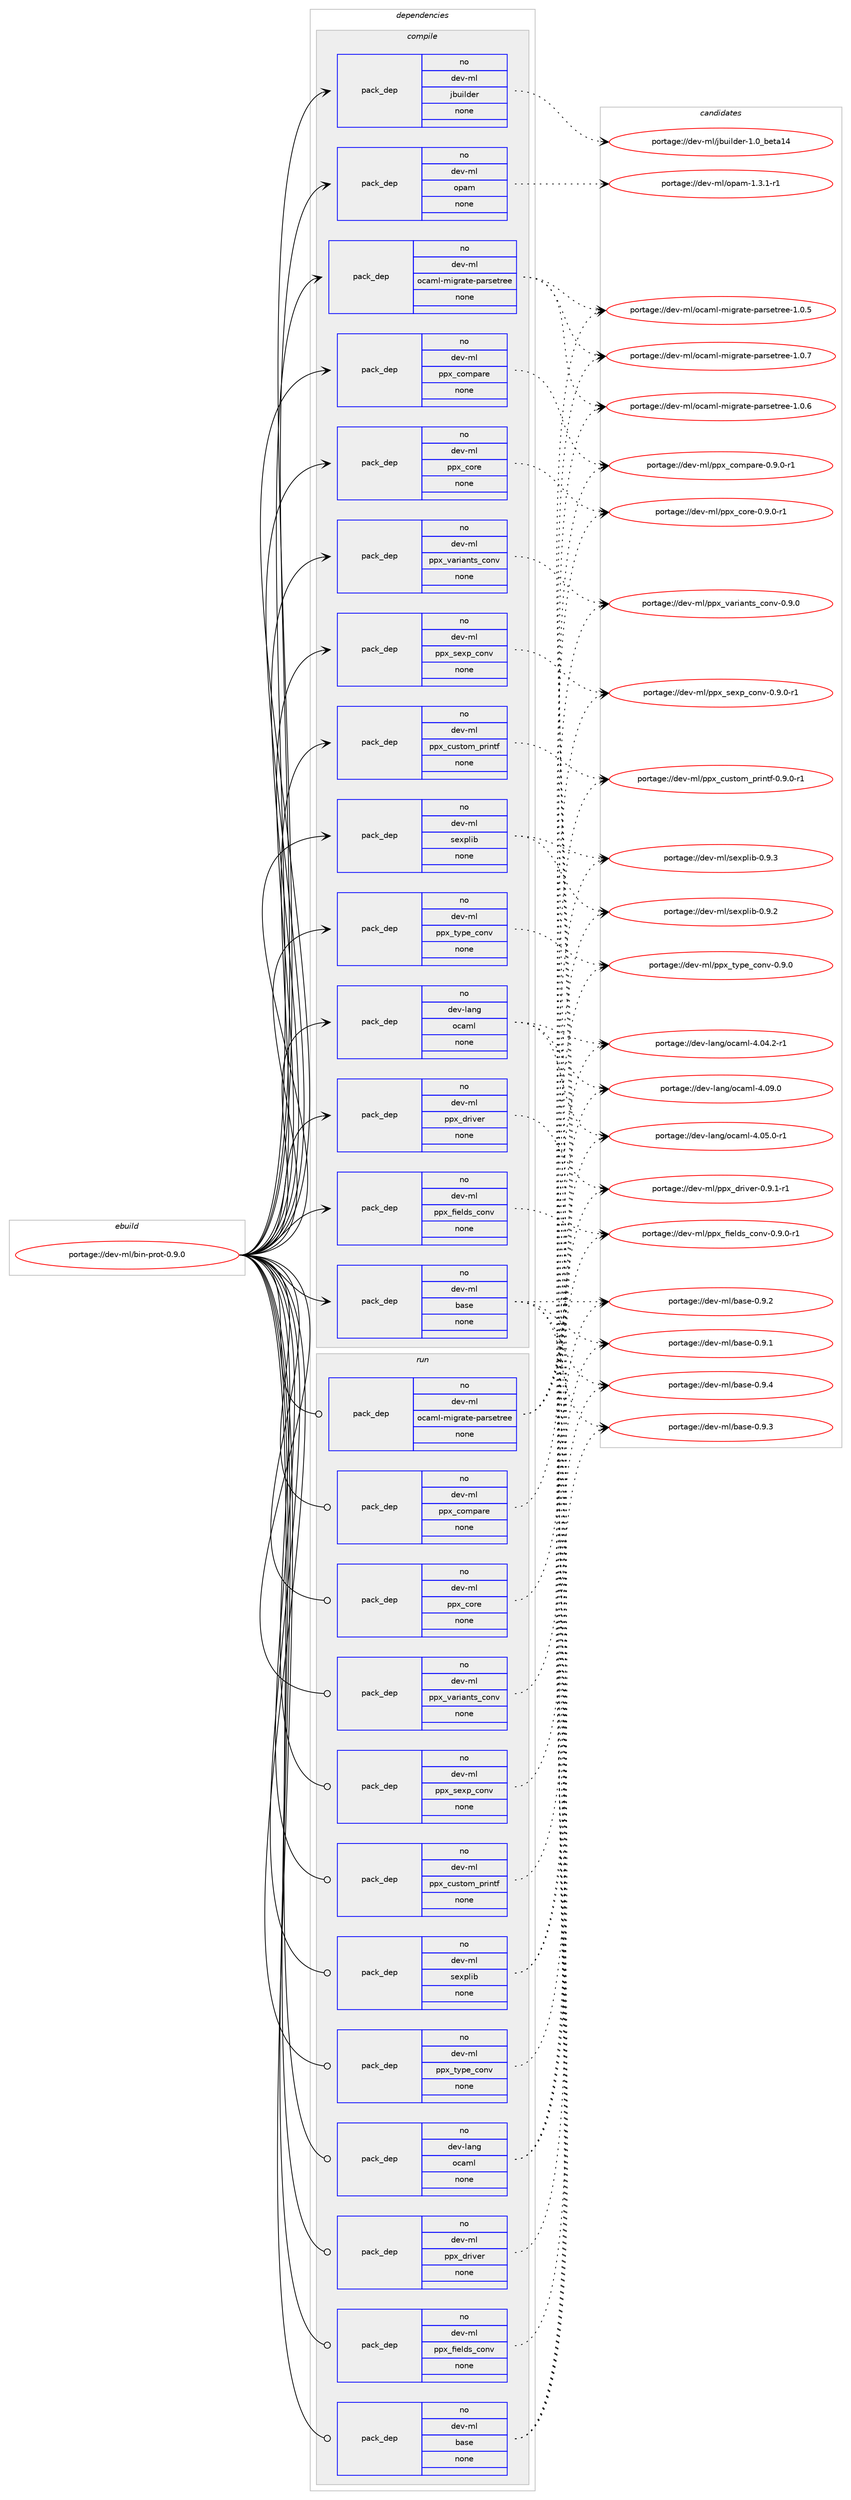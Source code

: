 digraph prolog {

# *************
# Graph options
# *************

newrank=true;
concentrate=true;
compound=true;
graph [rankdir=LR,fontname=Helvetica,fontsize=10,ranksep=1.5];#, ranksep=2.5, nodesep=0.2];
edge  [arrowhead=vee];
node  [fontname=Helvetica,fontsize=10];

# **********
# The ebuild
# **********

subgraph cluster_leftcol {
color=gray;
label=<<i>ebuild</i>>;
id [label="portage://dev-ml/bin-prot-0.9.0", color=red, width=4, href="../dev-ml/bin-prot-0.9.0.svg"];
}

# ****************
# The dependencies
# ****************

subgraph cluster_midcol {
color=gray;
label=<<i>dependencies</i>>;
subgraph cluster_compile {
fillcolor="#eeeeee";
style=filled;
label=<<i>compile</i>>;
subgraph pack376501 {
dependency504704 [label=<<TABLE BORDER="0" CELLBORDER="1" CELLSPACING="0" CELLPADDING="4" WIDTH="220"><TR><TD ROWSPAN="6" CELLPADDING="30">pack_dep</TD></TR><TR><TD WIDTH="110">no</TD></TR><TR><TD>dev-lang</TD></TR><TR><TD>ocaml</TD></TR><TR><TD>none</TD></TR><TR><TD></TD></TR></TABLE>>, shape=none, color=blue];
}
id:e -> dependency504704:w [weight=20,style="solid",arrowhead="vee"];
subgraph pack376502 {
dependency504705 [label=<<TABLE BORDER="0" CELLBORDER="1" CELLSPACING="0" CELLPADDING="4" WIDTH="220"><TR><TD ROWSPAN="6" CELLPADDING="30">pack_dep</TD></TR><TR><TD WIDTH="110">no</TD></TR><TR><TD>dev-ml</TD></TR><TR><TD>base</TD></TR><TR><TD>none</TD></TR><TR><TD></TD></TR></TABLE>>, shape=none, color=blue];
}
id:e -> dependency504705:w [weight=20,style="solid",arrowhead="vee"];
subgraph pack376503 {
dependency504706 [label=<<TABLE BORDER="0" CELLBORDER="1" CELLSPACING="0" CELLPADDING="4" WIDTH="220"><TR><TD ROWSPAN="6" CELLPADDING="30">pack_dep</TD></TR><TR><TD WIDTH="110">no</TD></TR><TR><TD>dev-ml</TD></TR><TR><TD>jbuilder</TD></TR><TR><TD>none</TD></TR><TR><TD></TD></TR></TABLE>>, shape=none, color=blue];
}
id:e -> dependency504706:w [weight=20,style="solid",arrowhead="vee"];
subgraph pack376504 {
dependency504707 [label=<<TABLE BORDER="0" CELLBORDER="1" CELLSPACING="0" CELLPADDING="4" WIDTH="220"><TR><TD ROWSPAN="6" CELLPADDING="30">pack_dep</TD></TR><TR><TD WIDTH="110">no</TD></TR><TR><TD>dev-ml</TD></TR><TR><TD>ocaml-migrate-parsetree</TD></TR><TR><TD>none</TD></TR><TR><TD></TD></TR></TABLE>>, shape=none, color=blue];
}
id:e -> dependency504707:w [weight=20,style="solid",arrowhead="vee"];
subgraph pack376505 {
dependency504708 [label=<<TABLE BORDER="0" CELLBORDER="1" CELLSPACING="0" CELLPADDING="4" WIDTH="220"><TR><TD ROWSPAN="6" CELLPADDING="30">pack_dep</TD></TR><TR><TD WIDTH="110">no</TD></TR><TR><TD>dev-ml</TD></TR><TR><TD>opam</TD></TR><TR><TD>none</TD></TR><TR><TD></TD></TR></TABLE>>, shape=none, color=blue];
}
id:e -> dependency504708:w [weight=20,style="solid",arrowhead="vee"];
subgraph pack376506 {
dependency504709 [label=<<TABLE BORDER="0" CELLBORDER="1" CELLSPACING="0" CELLPADDING="4" WIDTH="220"><TR><TD ROWSPAN="6" CELLPADDING="30">pack_dep</TD></TR><TR><TD WIDTH="110">no</TD></TR><TR><TD>dev-ml</TD></TR><TR><TD>ppx_compare</TD></TR><TR><TD>none</TD></TR><TR><TD></TD></TR></TABLE>>, shape=none, color=blue];
}
id:e -> dependency504709:w [weight=20,style="solid",arrowhead="vee"];
subgraph pack376507 {
dependency504710 [label=<<TABLE BORDER="0" CELLBORDER="1" CELLSPACING="0" CELLPADDING="4" WIDTH="220"><TR><TD ROWSPAN="6" CELLPADDING="30">pack_dep</TD></TR><TR><TD WIDTH="110">no</TD></TR><TR><TD>dev-ml</TD></TR><TR><TD>ppx_core</TD></TR><TR><TD>none</TD></TR><TR><TD></TD></TR></TABLE>>, shape=none, color=blue];
}
id:e -> dependency504710:w [weight=20,style="solid",arrowhead="vee"];
subgraph pack376508 {
dependency504711 [label=<<TABLE BORDER="0" CELLBORDER="1" CELLSPACING="0" CELLPADDING="4" WIDTH="220"><TR><TD ROWSPAN="6" CELLPADDING="30">pack_dep</TD></TR><TR><TD WIDTH="110">no</TD></TR><TR><TD>dev-ml</TD></TR><TR><TD>ppx_custom_printf</TD></TR><TR><TD>none</TD></TR><TR><TD></TD></TR></TABLE>>, shape=none, color=blue];
}
id:e -> dependency504711:w [weight=20,style="solid",arrowhead="vee"];
subgraph pack376509 {
dependency504712 [label=<<TABLE BORDER="0" CELLBORDER="1" CELLSPACING="0" CELLPADDING="4" WIDTH="220"><TR><TD ROWSPAN="6" CELLPADDING="30">pack_dep</TD></TR><TR><TD WIDTH="110">no</TD></TR><TR><TD>dev-ml</TD></TR><TR><TD>ppx_driver</TD></TR><TR><TD>none</TD></TR><TR><TD></TD></TR></TABLE>>, shape=none, color=blue];
}
id:e -> dependency504712:w [weight=20,style="solid",arrowhead="vee"];
subgraph pack376510 {
dependency504713 [label=<<TABLE BORDER="0" CELLBORDER="1" CELLSPACING="0" CELLPADDING="4" WIDTH="220"><TR><TD ROWSPAN="6" CELLPADDING="30">pack_dep</TD></TR><TR><TD WIDTH="110">no</TD></TR><TR><TD>dev-ml</TD></TR><TR><TD>ppx_fields_conv</TD></TR><TR><TD>none</TD></TR><TR><TD></TD></TR></TABLE>>, shape=none, color=blue];
}
id:e -> dependency504713:w [weight=20,style="solid",arrowhead="vee"];
subgraph pack376511 {
dependency504714 [label=<<TABLE BORDER="0" CELLBORDER="1" CELLSPACING="0" CELLPADDING="4" WIDTH="220"><TR><TD ROWSPAN="6" CELLPADDING="30">pack_dep</TD></TR><TR><TD WIDTH="110">no</TD></TR><TR><TD>dev-ml</TD></TR><TR><TD>ppx_sexp_conv</TD></TR><TR><TD>none</TD></TR><TR><TD></TD></TR></TABLE>>, shape=none, color=blue];
}
id:e -> dependency504714:w [weight=20,style="solid",arrowhead="vee"];
subgraph pack376512 {
dependency504715 [label=<<TABLE BORDER="0" CELLBORDER="1" CELLSPACING="0" CELLPADDING="4" WIDTH="220"><TR><TD ROWSPAN="6" CELLPADDING="30">pack_dep</TD></TR><TR><TD WIDTH="110">no</TD></TR><TR><TD>dev-ml</TD></TR><TR><TD>ppx_type_conv</TD></TR><TR><TD>none</TD></TR><TR><TD></TD></TR></TABLE>>, shape=none, color=blue];
}
id:e -> dependency504715:w [weight=20,style="solid",arrowhead="vee"];
subgraph pack376513 {
dependency504716 [label=<<TABLE BORDER="0" CELLBORDER="1" CELLSPACING="0" CELLPADDING="4" WIDTH="220"><TR><TD ROWSPAN="6" CELLPADDING="30">pack_dep</TD></TR><TR><TD WIDTH="110">no</TD></TR><TR><TD>dev-ml</TD></TR><TR><TD>ppx_variants_conv</TD></TR><TR><TD>none</TD></TR><TR><TD></TD></TR></TABLE>>, shape=none, color=blue];
}
id:e -> dependency504716:w [weight=20,style="solid",arrowhead="vee"];
subgraph pack376514 {
dependency504717 [label=<<TABLE BORDER="0" CELLBORDER="1" CELLSPACING="0" CELLPADDING="4" WIDTH="220"><TR><TD ROWSPAN="6" CELLPADDING="30">pack_dep</TD></TR><TR><TD WIDTH="110">no</TD></TR><TR><TD>dev-ml</TD></TR><TR><TD>sexplib</TD></TR><TR><TD>none</TD></TR><TR><TD></TD></TR></TABLE>>, shape=none, color=blue];
}
id:e -> dependency504717:w [weight=20,style="solid",arrowhead="vee"];
}
subgraph cluster_compileandrun {
fillcolor="#eeeeee";
style=filled;
label=<<i>compile and run</i>>;
}
subgraph cluster_run {
fillcolor="#eeeeee";
style=filled;
label=<<i>run</i>>;
subgraph pack376515 {
dependency504718 [label=<<TABLE BORDER="0" CELLBORDER="1" CELLSPACING="0" CELLPADDING="4" WIDTH="220"><TR><TD ROWSPAN="6" CELLPADDING="30">pack_dep</TD></TR><TR><TD WIDTH="110">no</TD></TR><TR><TD>dev-lang</TD></TR><TR><TD>ocaml</TD></TR><TR><TD>none</TD></TR><TR><TD></TD></TR></TABLE>>, shape=none, color=blue];
}
id:e -> dependency504718:w [weight=20,style="solid",arrowhead="odot"];
subgraph pack376516 {
dependency504719 [label=<<TABLE BORDER="0" CELLBORDER="1" CELLSPACING="0" CELLPADDING="4" WIDTH="220"><TR><TD ROWSPAN="6" CELLPADDING="30">pack_dep</TD></TR><TR><TD WIDTH="110">no</TD></TR><TR><TD>dev-ml</TD></TR><TR><TD>base</TD></TR><TR><TD>none</TD></TR><TR><TD></TD></TR></TABLE>>, shape=none, color=blue];
}
id:e -> dependency504719:w [weight=20,style="solid",arrowhead="odot"];
subgraph pack376517 {
dependency504720 [label=<<TABLE BORDER="0" CELLBORDER="1" CELLSPACING="0" CELLPADDING="4" WIDTH="220"><TR><TD ROWSPAN="6" CELLPADDING="30">pack_dep</TD></TR><TR><TD WIDTH="110">no</TD></TR><TR><TD>dev-ml</TD></TR><TR><TD>ocaml-migrate-parsetree</TD></TR><TR><TD>none</TD></TR><TR><TD></TD></TR></TABLE>>, shape=none, color=blue];
}
id:e -> dependency504720:w [weight=20,style="solid",arrowhead="odot"];
subgraph pack376518 {
dependency504721 [label=<<TABLE BORDER="0" CELLBORDER="1" CELLSPACING="0" CELLPADDING="4" WIDTH="220"><TR><TD ROWSPAN="6" CELLPADDING="30">pack_dep</TD></TR><TR><TD WIDTH="110">no</TD></TR><TR><TD>dev-ml</TD></TR><TR><TD>ppx_compare</TD></TR><TR><TD>none</TD></TR><TR><TD></TD></TR></TABLE>>, shape=none, color=blue];
}
id:e -> dependency504721:w [weight=20,style="solid",arrowhead="odot"];
subgraph pack376519 {
dependency504722 [label=<<TABLE BORDER="0" CELLBORDER="1" CELLSPACING="0" CELLPADDING="4" WIDTH="220"><TR><TD ROWSPAN="6" CELLPADDING="30">pack_dep</TD></TR><TR><TD WIDTH="110">no</TD></TR><TR><TD>dev-ml</TD></TR><TR><TD>ppx_core</TD></TR><TR><TD>none</TD></TR><TR><TD></TD></TR></TABLE>>, shape=none, color=blue];
}
id:e -> dependency504722:w [weight=20,style="solid",arrowhead="odot"];
subgraph pack376520 {
dependency504723 [label=<<TABLE BORDER="0" CELLBORDER="1" CELLSPACING="0" CELLPADDING="4" WIDTH="220"><TR><TD ROWSPAN="6" CELLPADDING="30">pack_dep</TD></TR><TR><TD WIDTH="110">no</TD></TR><TR><TD>dev-ml</TD></TR><TR><TD>ppx_custom_printf</TD></TR><TR><TD>none</TD></TR><TR><TD></TD></TR></TABLE>>, shape=none, color=blue];
}
id:e -> dependency504723:w [weight=20,style="solid",arrowhead="odot"];
subgraph pack376521 {
dependency504724 [label=<<TABLE BORDER="0" CELLBORDER="1" CELLSPACING="0" CELLPADDING="4" WIDTH="220"><TR><TD ROWSPAN="6" CELLPADDING="30">pack_dep</TD></TR><TR><TD WIDTH="110">no</TD></TR><TR><TD>dev-ml</TD></TR><TR><TD>ppx_driver</TD></TR><TR><TD>none</TD></TR><TR><TD></TD></TR></TABLE>>, shape=none, color=blue];
}
id:e -> dependency504724:w [weight=20,style="solid",arrowhead="odot"];
subgraph pack376522 {
dependency504725 [label=<<TABLE BORDER="0" CELLBORDER="1" CELLSPACING="0" CELLPADDING="4" WIDTH="220"><TR><TD ROWSPAN="6" CELLPADDING="30">pack_dep</TD></TR><TR><TD WIDTH="110">no</TD></TR><TR><TD>dev-ml</TD></TR><TR><TD>ppx_fields_conv</TD></TR><TR><TD>none</TD></TR><TR><TD></TD></TR></TABLE>>, shape=none, color=blue];
}
id:e -> dependency504725:w [weight=20,style="solid",arrowhead="odot"];
subgraph pack376523 {
dependency504726 [label=<<TABLE BORDER="0" CELLBORDER="1" CELLSPACING="0" CELLPADDING="4" WIDTH="220"><TR><TD ROWSPAN="6" CELLPADDING="30">pack_dep</TD></TR><TR><TD WIDTH="110">no</TD></TR><TR><TD>dev-ml</TD></TR><TR><TD>ppx_sexp_conv</TD></TR><TR><TD>none</TD></TR><TR><TD></TD></TR></TABLE>>, shape=none, color=blue];
}
id:e -> dependency504726:w [weight=20,style="solid",arrowhead="odot"];
subgraph pack376524 {
dependency504727 [label=<<TABLE BORDER="0" CELLBORDER="1" CELLSPACING="0" CELLPADDING="4" WIDTH="220"><TR><TD ROWSPAN="6" CELLPADDING="30">pack_dep</TD></TR><TR><TD WIDTH="110">no</TD></TR><TR><TD>dev-ml</TD></TR><TR><TD>ppx_type_conv</TD></TR><TR><TD>none</TD></TR><TR><TD></TD></TR></TABLE>>, shape=none, color=blue];
}
id:e -> dependency504727:w [weight=20,style="solid",arrowhead="odot"];
subgraph pack376525 {
dependency504728 [label=<<TABLE BORDER="0" CELLBORDER="1" CELLSPACING="0" CELLPADDING="4" WIDTH="220"><TR><TD ROWSPAN="6" CELLPADDING="30">pack_dep</TD></TR><TR><TD WIDTH="110">no</TD></TR><TR><TD>dev-ml</TD></TR><TR><TD>ppx_variants_conv</TD></TR><TR><TD>none</TD></TR><TR><TD></TD></TR></TABLE>>, shape=none, color=blue];
}
id:e -> dependency504728:w [weight=20,style="solid",arrowhead="odot"];
subgraph pack376526 {
dependency504729 [label=<<TABLE BORDER="0" CELLBORDER="1" CELLSPACING="0" CELLPADDING="4" WIDTH="220"><TR><TD ROWSPAN="6" CELLPADDING="30">pack_dep</TD></TR><TR><TD WIDTH="110">no</TD></TR><TR><TD>dev-ml</TD></TR><TR><TD>sexplib</TD></TR><TR><TD>none</TD></TR><TR><TD></TD></TR></TABLE>>, shape=none, color=blue];
}
id:e -> dependency504729:w [weight=20,style="solid",arrowhead="odot"];
}
}

# **************
# The candidates
# **************

subgraph cluster_choices {
rank=same;
color=gray;
label=<<i>candidates</i>>;

subgraph choice376501 {
color=black;
nodesep=1;
choice100101118451089711010347111999710910845524648574648 [label="portage://dev-lang/ocaml-4.09.0", color=red, width=4,href="../dev-lang/ocaml-4.09.0.svg"];
choice1001011184510897110103471119997109108455246485346484511449 [label="portage://dev-lang/ocaml-4.05.0-r1", color=red, width=4,href="../dev-lang/ocaml-4.05.0-r1.svg"];
choice1001011184510897110103471119997109108455246485246504511449 [label="portage://dev-lang/ocaml-4.04.2-r1", color=red, width=4,href="../dev-lang/ocaml-4.04.2-r1.svg"];
dependency504704:e -> choice100101118451089711010347111999710910845524648574648:w [style=dotted,weight="100"];
dependency504704:e -> choice1001011184510897110103471119997109108455246485346484511449:w [style=dotted,weight="100"];
dependency504704:e -> choice1001011184510897110103471119997109108455246485246504511449:w [style=dotted,weight="100"];
}
subgraph choice376502 {
color=black;
nodesep=1;
choice10010111845109108479897115101454846574652 [label="portage://dev-ml/base-0.9.4", color=red, width=4,href="../dev-ml/base-0.9.4.svg"];
choice10010111845109108479897115101454846574651 [label="portage://dev-ml/base-0.9.3", color=red, width=4,href="../dev-ml/base-0.9.3.svg"];
choice10010111845109108479897115101454846574650 [label="portage://dev-ml/base-0.9.2", color=red, width=4,href="../dev-ml/base-0.9.2.svg"];
choice10010111845109108479897115101454846574649 [label="portage://dev-ml/base-0.9.1", color=red, width=4,href="../dev-ml/base-0.9.1.svg"];
dependency504705:e -> choice10010111845109108479897115101454846574652:w [style=dotted,weight="100"];
dependency504705:e -> choice10010111845109108479897115101454846574651:w [style=dotted,weight="100"];
dependency504705:e -> choice10010111845109108479897115101454846574650:w [style=dotted,weight="100"];
dependency504705:e -> choice10010111845109108479897115101454846574649:w [style=dotted,weight="100"];
}
subgraph choice376503 {
color=black;
nodesep=1;
choice100101118451091084710698117105108100101114454946489598101116974952 [label="portage://dev-ml/jbuilder-1.0_beta14", color=red, width=4,href="../dev-ml/jbuilder-1.0_beta14.svg"];
dependency504706:e -> choice100101118451091084710698117105108100101114454946489598101116974952:w [style=dotted,weight="100"];
}
subgraph choice376504 {
color=black;
nodesep=1;
choice1001011184510910847111999710910845109105103114971161014511297114115101116114101101454946484655 [label="portage://dev-ml/ocaml-migrate-parsetree-1.0.7", color=red, width=4,href="../dev-ml/ocaml-migrate-parsetree-1.0.7.svg"];
choice1001011184510910847111999710910845109105103114971161014511297114115101116114101101454946484654 [label="portage://dev-ml/ocaml-migrate-parsetree-1.0.6", color=red, width=4,href="../dev-ml/ocaml-migrate-parsetree-1.0.6.svg"];
choice1001011184510910847111999710910845109105103114971161014511297114115101116114101101454946484653 [label="portage://dev-ml/ocaml-migrate-parsetree-1.0.5", color=red, width=4,href="../dev-ml/ocaml-migrate-parsetree-1.0.5.svg"];
dependency504707:e -> choice1001011184510910847111999710910845109105103114971161014511297114115101116114101101454946484655:w [style=dotted,weight="100"];
dependency504707:e -> choice1001011184510910847111999710910845109105103114971161014511297114115101116114101101454946484654:w [style=dotted,weight="100"];
dependency504707:e -> choice1001011184510910847111999710910845109105103114971161014511297114115101116114101101454946484653:w [style=dotted,weight="100"];
}
subgraph choice376505 {
color=black;
nodesep=1;
choice1001011184510910847111112971094549465146494511449 [label="portage://dev-ml/opam-1.3.1-r1", color=red, width=4,href="../dev-ml/opam-1.3.1-r1.svg"];
dependency504708:e -> choice1001011184510910847111112971094549465146494511449:w [style=dotted,weight="100"];
}
subgraph choice376506 {
color=black;
nodesep=1;
choice10010111845109108471121121209599111109112971141014548465746484511449 [label="portage://dev-ml/ppx_compare-0.9.0-r1", color=red, width=4,href="../dev-ml/ppx_compare-0.9.0-r1.svg"];
dependency504709:e -> choice10010111845109108471121121209599111109112971141014548465746484511449:w [style=dotted,weight="100"];
}
subgraph choice376507 {
color=black;
nodesep=1;
choice100101118451091084711211212095991111141014548465746484511449 [label="portage://dev-ml/ppx_core-0.9.0-r1", color=red, width=4,href="../dev-ml/ppx_core-0.9.0-r1.svg"];
dependency504710:e -> choice100101118451091084711211212095991111141014548465746484511449:w [style=dotted,weight="100"];
}
subgraph choice376508 {
color=black;
nodesep=1;
choice10010111845109108471121121209599117115116111109951121141051101161024548465746484511449 [label="portage://dev-ml/ppx_custom_printf-0.9.0-r1", color=red, width=4,href="../dev-ml/ppx_custom_printf-0.9.0-r1.svg"];
dependency504711:e -> choice10010111845109108471121121209599117115116111109951121141051101161024548465746484511449:w [style=dotted,weight="100"];
}
subgraph choice376509 {
color=black;
nodesep=1;
choice1001011184510910847112112120951001141051181011144548465746494511449 [label="portage://dev-ml/ppx_driver-0.9.1-r1", color=red, width=4,href="../dev-ml/ppx_driver-0.9.1-r1.svg"];
dependency504712:e -> choice1001011184510910847112112120951001141051181011144548465746494511449:w [style=dotted,weight="100"];
}
subgraph choice376510 {
color=black;
nodesep=1;
choice10010111845109108471121121209510210510110810011595991111101184548465746484511449 [label="portage://dev-ml/ppx_fields_conv-0.9.0-r1", color=red, width=4,href="../dev-ml/ppx_fields_conv-0.9.0-r1.svg"];
dependency504713:e -> choice10010111845109108471121121209510210510110810011595991111101184548465746484511449:w [style=dotted,weight="100"];
}
subgraph choice376511 {
color=black;
nodesep=1;
choice10010111845109108471121121209511510112011295991111101184548465746484511449 [label="portage://dev-ml/ppx_sexp_conv-0.9.0-r1", color=red, width=4,href="../dev-ml/ppx_sexp_conv-0.9.0-r1.svg"];
dependency504714:e -> choice10010111845109108471121121209511510112011295991111101184548465746484511449:w [style=dotted,weight="100"];
}
subgraph choice376512 {
color=black;
nodesep=1;
choice1001011184510910847112112120951161211121019599111110118454846574648 [label="portage://dev-ml/ppx_type_conv-0.9.0", color=red, width=4,href="../dev-ml/ppx_type_conv-0.9.0.svg"];
dependency504715:e -> choice1001011184510910847112112120951161211121019599111110118454846574648:w [style=dotted,weight="100"];
}
subgraph choice376513 {
color=black;
nodesep=1;
choice10010111845109108471121121209511897114105971101161159599111110118454846574648 [label="portage://dev-ml/ppx_variants_conv-0.9.0", color=red, width=4,href="../dev-ml/ppx_variants_conv-0.9.0.svg"];
dependency504716:e -> choice10010111845109108471121121209511897114105971101161159599111110118454846574648:w [style=dotted,weight="100"];
}
subgraph choice376514 {
color=black;
nodesep=1;
choice100101118451091084711510112011210810598454846574651 [label="portage://dev-ml/sexplib-0.9.3", color=red, width=4,href="../dev-ml/sexplib-0.9.3.svg"];
choice100101118451091084711510112011210810598454846574650 [label="portage://dev-ml/sexplib-0.9.2", color=red, width=4,href="../dev-ml/sexplib-0.9.2.svg"];
dependency504717:e -> choice100101118451091084711510112011210810598454846574651:w [style=dotted,weight="100"];
dependency504717:e -> choice100101118451091084711510112011210810598454846574650:w [style=dotted,weight="100"];
}
subgraph choice376515 {
color=black;
nodesep=1;
choice100101118451089711010347111999710910845524648574648 [label="portage://dev-lang/ocaml-4.09.0", color=red, width=4,href="../dev-lang/ocaml-4.09.0.svg"];
choice1001011184510897110103471119997109108455246485346484511449 [label="portage://dev-lang/ocaml-4.05.0-r1", color=red, width=4,href="../dev-lang/ocaml-4.05.0-r1.svg"];
choice1001011184510897110103471119997109108455246485246504511449 [label="portage://dev-lang/ocaml-4.04.2-r1", color=red, width=4,href="../dev-lang/ocaml-4.04.2-r1.svg"];
dependency504718:e -> choice100101118451089711010347111999710910845524648574648:w [style=dotted,weight="100"];
dependency504718:e -> choice1001011184510897110103471119997109108455246485346484511449:w [style=dotted,weight="100"];
dependency504718:e -> choice1001011184510897110103471119997109108455246485246504511449:w [style=dotted,weight="100"];
}
subgraph choice376516 {
color=black;
nodesep=1;
choice10010111845109108479897115101454846574652 [label="portage://dev-ml/base-0.9.4", color=red, width=4,href="../dev-ml/base-0.9.4.svg"];
choice10010111845109108479897115101454846574651 [label="portage://dev-ml/base-0.9.3", color=red, width=4,href="../dev-ml/base-0.9.3.svg"];
choice10010111845109108479897115101454846574650 [label="portage://dev-ml/base-0.9.2", color=red, width=4,href="../dev-ml/base-0.9.2.svg"];
choice10010111845109108479897115101454846574649 [label="portage://dev-ml/base-0.9.1", color=red, width=4,href="../dev-ml/base-0.9.1.svg"];
dependency504719:e -> choice10010111845109108479897115101454846574652:w [style=dotted,weight="100"];
dependency504719:e -> choice10010111845109108479897115101454846574651:w [style=dotted,weight="100"];
dependency504719:e -> choice10010111845109108479897115101454846574650:w [style=dotted,weight="100"];
dependency504719:e -> choice10010111845109108479897115101454846574649:w [style=dotted,weight="100"];
}
subgraph choice376517 {
color=black;
nodesep=1;
choice1001011184510910847111999710910845109105103114971161014511297114115101116114101101454946484655 [label="portage://dev-ml/ocaml-migrate-parsetree-1.0.7", color=red, width=4,href="../dev-ml/ocaml-migrate-parsetree-1.0.7.svg"];
choice1001011184510910847111999710910845109105103114971161014511297114115101116114101101454946484654 [label="portage://dev-ml/ocaml-migrate-parsetree-1.0.6", color=red, width=4,href="../dev-ml/ocaml-migrate-parsetree-1.0.6.svg"];
choice1001011184510910847111999710910845109105103114971161014511297114115101116114101101454946484653 [label="portage://dev-ml/ocaml-migrate-parsetree-1.0.5", color=red, width=4,href="../dev-ml/ocaml-migrate-parsetree-1.0.5.svg"];
dependency504720:e -> choice1001011184510910847111999710910845109105103114971161014511297114115101116114101101454946484655:w [style=dotted,weight="100"];
dependency504720:e -> choice1001011184510910847111999710910845109105103114971161014511297114115101116114101101454946484654:w [style=dotted,weight="100"];
dependency504720:e -> choice1001011184510910847111999710910845109105103114971161014511297114115101116114101101454946484653:w [style=dotted,weight="100"];
}
subgraph choice376518 {
color=black;
nodesep=1;
choice10010111845109108471121121209599111109112971141014548465746484511449 [label="portage://dev-ml/ppx_compare-0.9.0-r1", color=red, width=4,href="../dev-ml/ppx_compare-0.9.0-r1.svg"];
dependency504721:e -> choice10010111845109108471121121209599111109112971141014548465746484511449:w [style=dotted,weight="100"];
}
subgraph choice376519 {
color=black;
nodesep=1;
choice100101118451091084711211212095991111141014548465746484511449 [label="portage://dev-ml/ppx_core-0.9.0-r1", color=red, width=4,href="../dev-ml/ppx_core-0.9.0-r1.svg"];
dependency504722:e -> choice100101118451091084711211212095991111141014548465746484511449:w [style=dotted,weight="100"];
}
subgraph choice376520 {
color=black;
nodesep=1;
choice10010111845109108471121121209599117115116111109951121141051101161024548465746484511449 [label="portage://dev-ml/ppx_custom_printf-0.9.0-r1", color=red, width=4,href="../dev-ml/ppx_custom_printf-0.9.0-r1.svg"];
dependency504723:e -> choice10010111845109108471121121209599117115116111109951121141051101161024548465746484511449:w [style=dotted,weight="100"];
}
subgraph choice376521 {
color=black;
nodesep=1;
choice1001011184510910847112112120951001141051181011144548465746494511449 [label="portage://dev-ml/ppx_driver-0.9.1-r1", color=red, width=4,href="../dev-ml/ppx_driver-0.9.1-r1.svg"];
dependency504724:e -> choice1001011184510910847112112120951001141051181011144548465746494511449:w [style=dotted,weight="100"];
}
subgraph choice376522 {
color=black;
nodesep=1;
choice10010111845109108471121121209510210510110810011595991111101184548465746484511449 [label="portage://dev-ml/ppx_fields_conv-0.9.0-r1", color=red, width=4,href="../dev-ml/ppx_fields_conv-0.9.0-r1.svg"];
dependency504725:e -> choice10010111845109108471121121209510210510110810011595991111101184548465746484511449:w [style=dotted,weight="100"];
}
subgraph choice376523 {
color=black;
nodesep=1;
choice10010111845109108471121121209511510112011295991111101184548465746484511449 [label="portage://dev-ml/ppx_sexp_conv-0.9.0-r1", color=red, width=4,href="../dev-ml/ppx_sexp_conv-0.9.0-r1.svg"];
dependency504726:e -> choice10010111845109108471121121209511510112011295991111101184548465746484511449:w [style=dotted,weight="100"];
}
subgraph choice376524 {
color=black;
nodesep=1;
choice1001011184510910847112112120951161211121019599111110118454846574648 [label="portage://dev-ml/ppx_type_conv-0.9.0", color=red, width=4,href="../dev-ml/ppx_type_conv-0.9.0.svg"];
dependency504727:e -> choice1001011184510910847112112120951161211121019599111110118454846574648:w [style=dotted,weight="100"];
}
subgraph choice376525 {
color=black;
nodesep=1;
choice10010111845109108471121121209511897114105971101161159599111110118454846574648 [label="portage://dev-ml/ppx_variants_conv-0.9.0", color=red, width=4,href="../dev-ml/ppx_variants_conv-0.9.0.svg"];
dependency504728:e -> choice10010111845109108471121121209511897114105971101161159599111110118454846574648:w [style=dotted,weight="100"];
}
subgraph choice376526 {
color=black;
nodesep=1;
choice100101118451091084711510112011210810598454846574651 [label="portage://dev-ml/sexplib-0.9.3", color=red, width=4,href="../dev-ml/sexplib-0.9.3.svg"];
choice100101118451091084711510112011210810598454846574650 [label="portage://dev-ml/sexplib-0.9.2", color=red, width=4,href="../dev-ml/sexplib-0.9.2.svg"];
dependency504729:e -> choice100101118451091084711510112011210810598454846574651:w [style=dotted,weight="100"];
dependency504729:e -> choice100101118451091084711510112011210810598454846574650:w [style=dotted,weight="100"];
}
}

}
